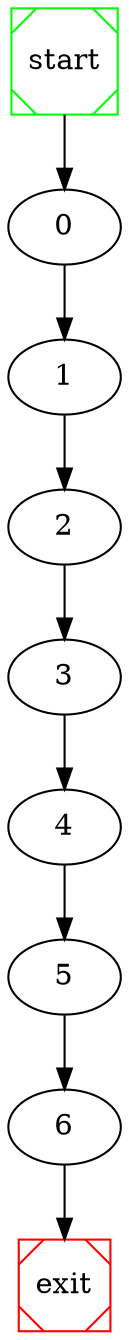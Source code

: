 # dot file created at runtime

digraph G {
	start -> 0;
	0 -> 1 ;
	1 -> 2 ;
	2 -> 3 ;
	3 -> 4 ;
	4 -> 5 ;
	5 -> 6 ;
	6 -> exit;

	start [shape=Msquare, color=green];
	exit [shape=Msquare, color=red];
}